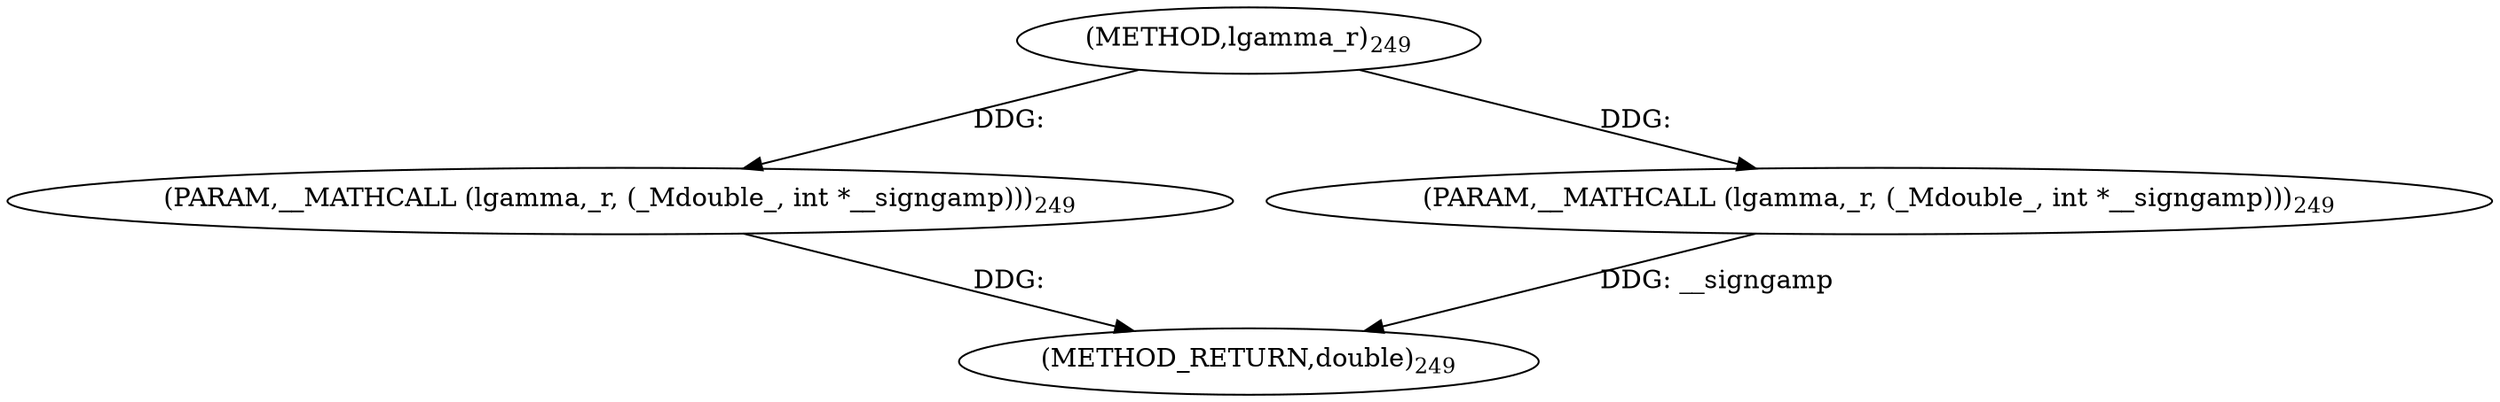 digraph "lgamma_r" {  
"20599" [label = <(METHOD,lgamma_r)<SUB>249</SUB>> ]
"20602" [label = <(METHOD_RETURN,double)<SUB>249</SUB>> ]
"20600" [label = <(PARAM,__MATHCALL (lgamma,_r, (_Mdouble_, int *__signgamp)))<SUB>249</SUB>> ]
"20601" [label = <(PARAM,__MATHCALL (lgamma,_r, (_Mdouble_, int *__signgamp)))<SUB>249</SUB>> ]
  "20600" -> "20602"  [ label = "DDG: "] 
  "20601" -> "20602"  [ label = "DDG: __signgamp"] 
  "20599" -> "20600"  [ label = "DDG: "] 
  "20599" -> "20601"  [ label = "DDG: "] 
}
